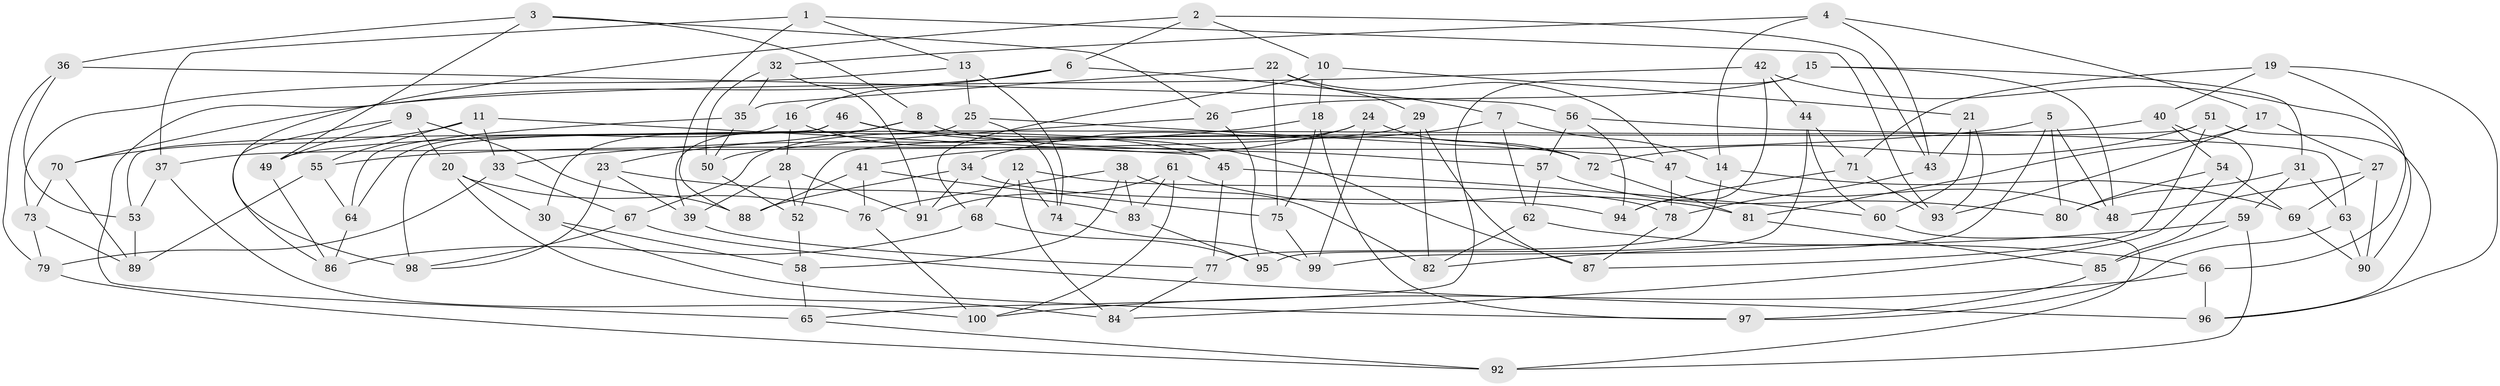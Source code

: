 // coarse degree distribution, {6: 0.5, 4: 0.40625, 5: 0.0625, 3: 0.03125}
// Generated by graph-tools (version 1.1) at 2025/52/02/27/25 19:52:31]
// undirected, 100 vertices, 200 edges
graph export_dot {
graph [start="1"]
  node [color=gray90,style=filled];
  1;
  2;
  3;
  4;
  5;
  6;
  7;
  8;
  9;
  10;
  11;
  12;
  13;
  14;
  15;
  16;
  17;
  18;
  19;
  20;
  21;
  22;
  23;
  24;
  25;
  26;
  27;
  28;
  29;
  30;
  31;
  32;
  33;
  34;
  35;
  36;
  37;
  38;
  39;
  40;
  41;
  42;
  43;
  44;
  45;
  46;
  47;
  48;
  49;
  50;
  51;
  52;
  53;
  54;
  55;
  56;
  57;
  58;
  59;
  60;
  61;
  62;
  63;
  64;
  65;
  66;
  67;
  68;
  69;
  70;
  71;
  72;
  73;
  74;
  75;
  76;
  77;
  78;
  79;
  80;
  81;
  82;
  83;
  84;
  85;
  86;
  87;
  88;
  89;
  90;
  91;
  92;
  93;
  94;
  95;
  96;
  97;
  98;
  99;
  100;
  1 -- 88;
  1 -- 37;
  1 -- 93;
  1 -- 13;
  2 -- 10;
  2 -- 43;
  2 -- 98;
  2 -- 6;
  3 -- 8;
  3 -- 36;
  3 -- 49;
  3 -- 26;
  4 -- 43;
  4 -- 32;
  4 -- 17;
  4 -- 14;
  5 -- 55;
  5 -- 99;
  5 -- 48;
  5 -- 80;
  6 -- 65;
  6 -- 7;
  6 -- 16;
  7 -- 62;
  7 -- 34;
  7 -- 14;
  8 -- 30;
  8 -- 57;
  8 -- 23;
  9 -- 86;
  9 -- 20;
  9 -- 88;
  9 -- 49;
  10 -- 68;
  10 -- 18;
  10 -- 21;
  11 -- 55;
  11 -- 45;
  11 -- 33;
  11 -- 70;
  12 -- 78;
  12 -- 84;
  12 -- 68;
  12 -- 74;
  13 -- 74;
  13 -- 73;
  13 -- 25;
  14 -- 77;
  14 -- 69;
  15 -- 31;
  15 -- 65;
  15 -- 48;
  15 -- 26;
  16 -- 28;
  16 -- 64;
  16 -- 45;
  17 -- 93;
  17 -- 81;
  17 -- 27;
  18 -- 33;
  18 -- 97;
  18 -- 75;
  19 -- 40;
  19 -- 71;
  19 -- 96;
  19 -- 66;
  20 -- 84;
  20 -- 76;
  20 -- 30;
  21 -- 93;
  21 -- 60;
  21 -- 43;
  22 -- 47;
  22 -- 75;
  22 -- 35;
  22 -- 29;
  23 -- 83;
  23 -- 39;
  23 -- 98;
  24 -- 41;
  24 -- 99;
  24 -- 72;
  24 -- 67;
  25 -- 47;
  25 -- 39;
  25 -- 74;
  26 -- 95;
  26 -- 50;
  27 -- 90;
  27 -- 69;
  27 -- 48;
  28 -- 39;
  28 -- 52;
  28 -- 91;
  29 -- 37;
  29 -- 82;
  29 -- 87;
  30 -- 97;
  30 -- 58;
  31 -- 59;
  31 -- 63;
  31 -- 80;
  32 -- 50;
  32 -- 35;
  32 -- 91;
  33 -- 79;
  33 -- 67;
  34 -- 91;
  34 -- 88;
  34 -- 94;
  35 -- 64;
  35 -- 50;
  36 -- 53;
  36 -- 79;
  36 -- 56;
  37 -- 100;
  37 -- 53;
  38 -- 83;
  38 -- 82;
  38 -- 76;
  38 -- 58;
  39 -- 77;
  40 -- 54;
  40 -- 85;
  40 -- 49;
  41 -- 76;
  41 -- 88;
  41 -- 75;
  42 -- 94;
  42 -- 44;
  42 -- 70;
  42 -- 90;
  43 -- 78;
  44 -- 60;
  44 -- 95;
  44 -- 71;
  45 -- 77;
  45 -- 60;
  46 -- 98;
  46 -- 87;
  46 -- 72;
  46 -- 53;
  47 -- 48;
  47 -- 78;
  49 -- 86;
  50 -- 52;
  51 -- 96;
  51 -- 87;
  51 -- 52;
  51 -- 72;
  52 -- 58;
  53 -- 89;
  54 -- 80;
  54 -- 84;
  54 -- 69;
  55 -- 89;
  55 -- 64;
  56 -- 94;
  56 -- 63;
  56 -- 57;
  57 -- 62;
  57 -- 80;
  58 -- 65;
  59 -- 85;
  59 -- 82;
  59 -- 92;
  60 -- 92;
  61 -- 83;
  61 -- 100;
  61 -- 91;
  61 -- 81;
  62 -- 66;
  62 -- 82;
  63 -- 90;
  63 -- 97;
  64 -- 86;
  65 -- 92;
  66 -- 100;
  66 -- 96;
  67 -- 98;
  67 -- 96;
  68 -- 86;
  68 -- 95;
  69 -- 90;
  70 -- 89;
  70 -- 73;
  71 -- 94;
  71 -- 93;
  72 -- 81;
  73 -- 89;
  73 -- 79;
  74 -- 99;
  75 -- 99;
  76 -- 100;
  77 -- 84;
  78 -- 87;
  79 -- 92;
  81 -- 85;
  83 -- 95;
  85 -- 97;
}
